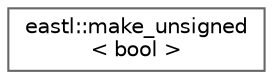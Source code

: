 digraph "类继承关系图"
{
 // LATEX_PDF_SIZE
  bgcolor="transparent";
  edge [fontname=Helvetica,fontsize=10,labelfontname=Helvetica,labelfontsize=10];
  node [fontname=Helvetica,fontsize=10,shape=box,height=0.2,width=0.4];
  rankdir="LR";
  Node0 [id="Node000000",label="eastl::make_unsigned\l\< bool \>",height=0.2,width=0.4,color="grey40", fillcolor="white", style="filled",URL="$structeastl_1_1make__unsigned_3_01bool_01_4.html",tooltip=" "];
}
